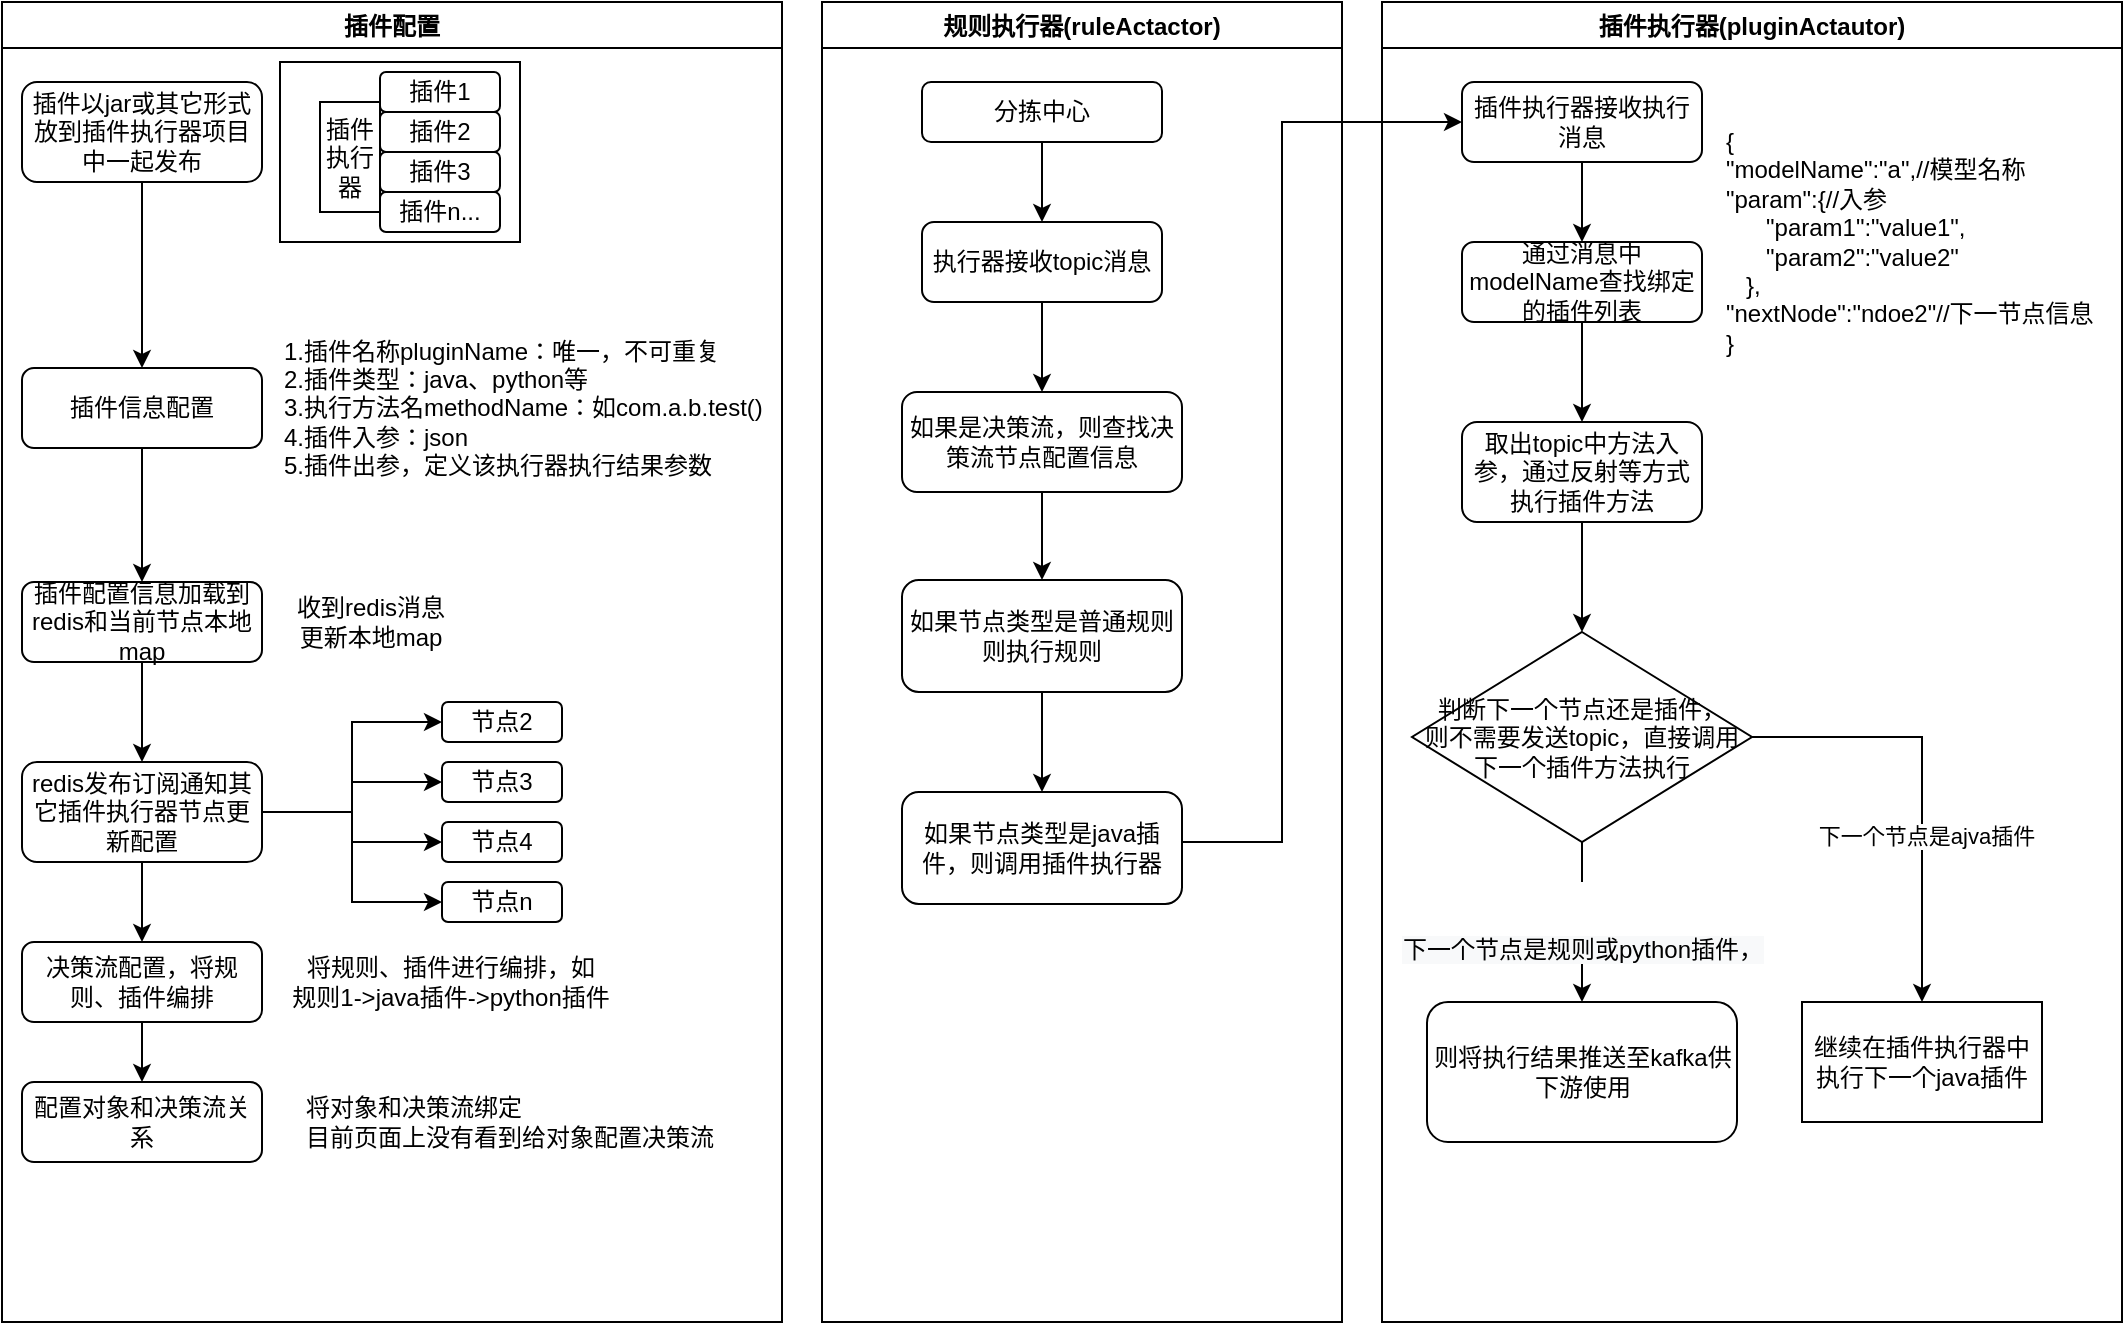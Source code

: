 <mxfile version="20.5.3" type="github">
  <diagram id="C5RBs43oDa-KdzZeNtuy" name="Page-1">
    <mxGraphModel dx="1290" dy="631" grid="1" gridSize="10" guides="1" tooltips="1" connect="1" arrows="1" fold="1" page="1" pageScale="1" pageWidth="827" pageHeight="1169" math="0" shadow="0">
      <root>
        <mxCell id="WIyWlLk6GJQsqaUBKTNV-0" />
        <mxCell id="WIyWlLk6GJQsqaUBKTNV-1" parent="WIyWlLk6GJQsqaUBKTNV-0" />
        <mxCell id="x0HpyWOXIxekMUbFBnDW-0" value="插件执行器(pluginActautor)" style="swimlane;" vertex="1" parent="WIyWlLk6GJQsqaUBKTNV-1">
          <mxGeometry x="720" y="40" width="370" height="660" as="geometry">
            <mxRectangle x="510" y="40" width="80" height="23" as="alternateBounds" />
          </mxGeometry>
        </mxCell>
        <mxCell id="x0HpyWOXIxekMUbFBnDW-1" value="插件执行器接收执行&lt;br&gt;消息" style="rounded=1;whiteSpace=wrap;html=1;fontSize=12;glass=0;strokeWidth=1;shadow=0;" vertex="1" parent="x0HpyWOXIxekMUbFBnDW-0">
          <mxGeometry x="40" y="40" width="120" height="40" as="geometry" />
        </mxCell>
        <mxCell id="x0HpyWOXIxekMUbFBnDW-2" value="&lt;span&gt;通过消息中modelName查找绑定的插件列表&lt;/span&gt;" style="rounded=1;whiteSpace=wrap;html=1;fontSize=12;glass=0;strokeWidth=1;shadow=0;" vertex="1" parent="x0HpyWOXIxekMUbFBnDW-0">
          <mxGeometry x="40" y="120" width="120" height="40" as="geometry" />
        </mxCell>
        <mxCell id="x0HpyWOXIxekMUbFBnDW-3" value="" style="edgeStyle=orthogonalEdgeStyle;rounded=0;orthogonalLoop=1;jettySize=auto;html=1;" edge="1" parent="x0HpyWOXIxekMUbFBnDW-0" source="x0HpyWOXIxekMUbFBnDW-1" target="x0HpyWOXIxekMUbFBnDW-2">
          <mxGeometry relative="1" as="geometry" />
        </mxCell>
        <mxCell id="x0HpyWOXIxekMUbFBnDW-4" value="" style="edgeStyle=orthogonalEdgeStyle;rounded=0;orthogonalLoop=1;jettySize=auto;html=1;entryX=0.5;entryY=0;entryDx=0;entryDy=0;" edge="1" parent="x0HpyWOXIxekMUbFBnDW-0" source="x0HpyWOXIxekMUbFBnDW-5" target="x0HpyWOXIxekMUbFBnDW-10">
          <mxGeometry relative="1" as="geometry">
            <mxPoint x="100" y="297" as="targetPoint" />
          </mxGeometry>
        </mxCell>
        <mxCell id="x0HpyWOXIxekMUbFBnDW-5" value="取出topic中方法入参，通过反射等方式执行插件方法" style="rounded=1;whiteSpace=wrap;html=1;fontSize=12;glass=0;strokeWidth=1;shadow=0;" vertex="1" parent="x0HpyWOXIxekMUbFBnDW-0">
          <mxGeometry x="40" y="210" width="120" height="50" as="geometry" />
        </mxCell>
        <mxCell id="x0HpyWOXIxekMUbFBnDW-6" value="" style="edgeStyle=orthogonalEdgeStyle;rounded=0;orthogonalLoop=1;jettySize=auto;html=1;" edge="1" parent="x0HpyWOXIxekMUbFBnDW-0" source="x0HpyWOXIxekMUbFBnDW-2" target="x0HpyWOXIxekMUbFBnDW-5">
          <mxGeometry relative="1" as="geometry" />
        </mxCell>
        <mxCell id="x0HpyWOXIxekMUbFBnDW-7" value="则将执行结果推送至kafka供下游使用" style="rounded=1;whiteSpace=wrap;html=1;fontSize=12;glass=0;strokeWidth=1;shadow=0;" vertex="1" parent="x0HpyWOXIxekMUbFBnDW-0">
          <mxGeometry x="22.5" y="500" width="155" height="70" as="geometry" />
        </mxCell>
        <mxCell id="x0HpyWOXIxekMUbFBnDW-8" value="&lt;div&gt;{&lt;/div&gt;&lt;div&gt;&lt;span&gt;	&lt;/span&gt;&quot;modelName&quot;:&quot;a&quot;,//模型名称&lt;/div&gt;&lt;div&gt;&lt;span&gt;	&lt;/span&gt;&quot;param&quot;:{//入参&lt;/div&gt;&lt;div&gt;&amp;nbsp; &amp;nbsp; &amp;nbsp; &quot;param1&quot;:&quot;value1&quot;,&lt;/div&gt;&lt;div&gt;&amp;nbsp; &amp;nbsp; &amp;nbsp; &quot;param2&quot;:&quot;value2&quot;&lt;/div&gt;&lt;div&gt;&amp;nbsp; &amp;nbsp;},&lt;/div&gt;&lt;div&gt;&quot;nextNode&quot;:&quot;ndoe2&quot;//下一节点信息&lt;/div&gt;&lt;div&gt;}&lt;/div&gt;" style="text;html=1;resizable=0;autosize=1;align=left;verticalAlign=middle;points=[];fillColor=none;strokeColor=none;rounded=0;" vertex="1" parent="x0HpyWOXIxekMUbFBnDW-0">
          <mxGeometry x="170" y="60" width="200" height="120" as="geometry" />
        </mxCell>
        <mxCell id="x0HpyWOXIxekMUbFBnDW-9" value="&lt;br&gt;&lt;br&gt;&lt;span style=&quot;color: rgb(0 , 0 , 0) ; font-family: &amp;#34;helvetica&amp;#34; ; font-size: 12px ; font-style: normal ; font-weight: 400 ; letter-spacing: normal ; text-align: center ; text-indent: 0px ; text-transform: none ; word-spacing: 0px ; background-color: rgb(248 , 249 , 250) ; display: inline ; float: none&quot;&gt;下一个节点是规则或python插件，&lt;/span&gt;&lt;br&gt;" style="edgeStyle=orthogonalEdgeStyle;rounded=0;orthogonalLoop=1;jettySize=auto;html=1;" edge="1" parent="x0HpyWOXIxekMUbFBnDW-0" source="x0HpyWOXIxekMUbFBnDW-10" target="x0HpyWOXIxekMUbFBnDW-7">
          <mxGeometry relative="1" as="geometry">
            <Array as="points">
              <mxPoint x="100" y="450" />
              <mxPoint x="100" y="450" />
            </Array>
          </mxGeometry>
        </mxCell>
        <mxCell id="x0HpyWOXIxekMUbFBnDW-10" value="判断下一个节点还是插件，&lt;br&gt;则不需要发送topic，直接调用&lt;br&gt;下一个插件方法执行" style="rhombus;whiteSpace=wrap;html=1;" vertex="1" parent="x0HpyWOXIxekMUbFBnDW-0">
          <mxGeometry x="15" y="315" width="170" height="105" as="geometry" />
        </mxCell>
        <mxCell id="x0HpyWOXIxekMUbFBnDW-11" value="继续在插件执行器中执行下一个java插件" style="whiteSpace=wrap;html=1;" vertex="1" parent="x0HpyWOXIxekMUbFBnDW-0">
          <mxGeometry x="210" y="500" width="120" height="60" as="geometry" />
        </mxCell>
        <mxCell id="x0HpyWOXIxekMUbFBnDW-12" value="" style="edgeStyle=orthogonalEdgeStyle;rounded=0;orthogonalLoop=1;jettySize=auto;html=1;" edge="1" parent="x0HpyWOXIxekMUbFBnDW-0" source="x0HpyWOXIxekMUbFBnDW-10" target="x0HpyWOXIxekMUbFBnDW-11">
          <mxGeometry relative="1" as="geometry" />
        </mxCell>
        <mxCell id="x0HpyWOXIxekMUbFBnDW-13" value="下一个节点是ajva插件" style="edgeLabel;html=1;align=center;verticalAlign=middle;resizable=0;points=[];" vertex="1" connectable="0" parent="x0HpyWOXIxekMUbFBnDW-12">
          <mxGeometry x="0.233" y="2" relative="1" as="geometry">
            <mxPoint as="offset" />
          </mxGeometry>
        </mxCell>
        <mxCell id="x0HpyWOXIxekMUbFBnDW-14" value="插件配置" style="swimlane;" vertex="1" parent="WIyWlLk6GJQsqaUBKTNV-1">
          <mxGeometry x="30" y="40" width="390" height="660" as="geometry" />
        </mxCell>
        <mxCell id="x0HpyWOXIxekMUbFBnDW-15" value="" style="rounded=0;whiteSpace=wrap;html=1;" vertex="1" parent="x0HpyWOXIxekMUbFBnDW-14">
          <mxGeometry x="139" y="30" width="120" height="90" as="geometry" />
        </mxCell>
        <mxCell id="x0HpyWOXIxekMUbFBnDW-16" value="" style="edgeStyle=orthogonalEdgeStyle;rounded=0;orthogonalLoop=1;jettySize=auto;html=1;entryX=0.5;entryY=0;entryDx=0;entryDy=0;" edge="1" parent="x0HpyWOXIxekMUbFBnDW-14" source="x0HpyWOXIxekMUbFBnDW-17" target="x0HpyWOXIxekMUbFBnDW-20">
          <mxGeometry relative="1" as="geometry" />
        </mxCell>
        <mxCell id="x0HpyWOXIxekMUbFBnDW-17" value="插件信息配置" style="rounded=1;whiteSpace=wrap;html=1;fontSize=12;glass=0;strokeWidth=1;shadow=0;" vertex="1" parent="x0HpyWOXIxekMUbFBnDW-14">
          <mxGeometry x="10" y="183" width="120" height="40" as="geometry" />
        </mxCell>
        <mxCell id="x0HpyWOXIxekMUbFBnDW-18" value="1.插件名称pluginName：唯一，不可重复&lt;br&gt;2.插件类型：java、python等&lt;br&gt;3.执行方法名methodName：如com.a.b.test()&lt;br&gt;&lt;div&gt;&lt;span&gt;4.插件入参：json&lt;/span&gt;&lt;/div&gt;&lt;div&gt;&lt;span&gt;5.插件出参，定义该执行器执行结果参数&lt;/span&gt;&lt;/div&gt;" style="text;html=1;resizable=0;autosize=1;align=left;verticalAlign=middle;points=[];fillColor=none;strokeColor=none;rounded=0;" vertex="1" parent="x0HpyWOXIxekMUbFBnDW-14">
          <mxGeometry x="139" y="163" width="250" height="80" as="geometry" />
        </mxCell>
        <mxCell id="x0HpyWOXIxekMUbFBnDW-19" value="" style="edgeStyle=orthogonalEdgeStyle;rounded=0;orthogonalLoop=1;jettySize=auto;html=1;" edge="1" parent="x0HpyWOXIxekMUbFBnDW-14" source="x0HpyWOXIxekMUbFBnDW-20" target="x0HpyWOXIxekMUbFBnDW-22">
          <mxGeometry relative="1" as="geometry" />
        </mxCell>
        <mxCell id="x0HpyWOXIxekMUbFBnDW-20" value="插件配置信息加载到redis和当前节点本地map" style="rounded=1;whiteSpace=wrap;html=1;fontSize=12;glass=0;strokeWidth=1;shadow=0;" vertex="1" parent="x0HpyWOXIxekMUbFBnDW-14">
          <mxGeometry x="10" y="290" width="120" height="40" as="geometry" />
        </mxCell>
        <mxCell id="x0HpyWOXIxekMUbFBnDW-21" style="edgeStyle=orthogonalEdgeStyle;rounded=0;orthogonalLoop=1;jettySize=auto;html=1;entryX=0.5;entryY=0;entryDx=0;entryDy=0;" edge="1" parent="x0HpyWOXIxekMUbFBnDW-14" source="x0HpyWOXIxekMUbFBnDW-22" target="x0HpyWOXIxekMUbFBnDW-24">
          <mxGeometry relative="1" as="geometry" />
        </mxCell>
        <mxCell id="x0HpyWOXIxekMUbFBnDW-22" value="redis发布订阅通知其它插件执行器节点更新配置" style="rounded=1;whiteSpace=wrap;html=1;fontSize=12;glass=0;strokeWidth=1;shadow=0;" vertex="1" parent="x0HpyWOXIxekMUbFBnDW-14">
          <mxGeometry x="10" y="380" width="120" height="50" as="geometry" />
        </mxCell>
        <mxCell id="x0HpyWOXIxekMUbFBnDW-23" value="" style="edgeStyle=orthogonalEdgeStyle;rounded=0;orthogonalLoop=1;jettySize=auto;html=1;" edge="1" parent="x0HpyWOXIxekMUbFBnDW-14" source="x0HpyWOXIxekMUbFBnDW-24" target="x0HpyWOXIxekMUbFBnDW-42">
          <mxGeometry relative="1" as="geometry" />
        </mxCell>
        <mxCell id="x0HpyWOXIxekMUbFBnDW-24" value="决策流配置，将规则、插件编排" style="rounded=1;whiteSpace=wrap;html=1;fontSize=12;glass=0;strokeWidth=1;shadow=0;" vertex="1" parent="x0HpyWOXIxekMUbFBnDW-14">
          <mxGeometry x="10" y="470" width="120" height="40" as="geometry" />
        </mxCell>
        <mxCell id="x0HpyWOXIxekMUbFBnDW-25" value="节点2" style="rounded=1;whiteSpace=wrap;html=1;fontSize=12;glass=0;strokeWidth=1;shadow=0;" vertex="1" parent="x0HpyWOXIxekMUbFBnDW-14">
          <mxGeometry x="220" y="350" width="60" height="20" as="geometry" />
        </mxCell>
        <mxCell id="x0HpyWOXIxekMUbFBnDW-26" style="edgeStyle=orthogonalEdgeStyle;rounded=0;orthogonalLoop=1;jettySize=auto;html=1;exitX=1;exitY=0.5;exitDx=0;exitDy=0;entryX=0;entryY=0.5;entryDx=0;entryDy=0;" edge="1" parent="x0HpyWOXIxekMUbFBnDW-14" source="x0HpyWOXIxekMUbFBnDW-22" target="x0HpyWOXIxekMUbFBnDW-25">
          <mxGeometry relative="1" as="geometry" />
        </mxCell>
        <mxCell id="x0HpyWOXIxekMUbFBnDW-27" value="节点3" style="rounded=1;whiteSpace=wrap;html=1;fontSize=12;glass=0;strokeWidth=1;shadow=0;" vertex="1" parent="x0HpyWOXIxekMUbFBnDW-14">
          <mxGeometry x="220" y="380" width="60" height="20" as="geometry" />
        </mxCell>
        <mxCell id="x0HpyWOXIxekMUbFBnDW-28" style="edgeStyle=orthogonalEdgeStyle;rounded=0;orthogonalLoop=1;jettySize=auto;html=1;entryX=0;entryY=0.5;entryDx=0;entryDy=0;" edge="1" parent="x0HpyWOXIxekMUbFBnDW-14" source="x0HpyWOXIxekMUbFBnDW-22" target="x0HpyWOXIxekMUbFBnDW-27">
          <mxGeometry relative="1" as="geometry" />
        </mxCell>
        <mxCell id="x0HpyWOXIxekMUbFBnDW-29" value="节点4" style="rounded=1;whiteSpace=wrap;html=1;fontSize=12;glass=0;strokeWidth=1;shadow=0;" vertex="1" parent="x0HpyWOXIxekMUbFBnDW-14">
          <mxGeometry x="220" y="410" width="60" height="20" as="geometry" />
        </mxCell>
        <mxCell id="x0HpyWOXIxekMUbFBnDW-30" style="edgeStyle=orthogonalEdgeStyle;rounded=0;orthogonalLoop=1;jettySize=auto;html=1;entryX=0;entryY=0.5;entryDx=0;entryDy=0;" edge="1" parent="x0HpyWOXIxekMUbFBnDW-14" source="x0HpyWOXIxekMUbFBnDW-22" target="x0HpyWOXIxekMUbFBnDW-29">
          <mxGeometry relative="1" as="geometry" />
        </mxCell>
        <mxCell id="x0HpyWOXIxekMUbFBnDW-31" value="节点n" style="rounded=1;whiteSpace=wrap;html=1;fontSize=12;glass=0;strokeWidth=1;shadow=0;" vertex="1" parent="x0HpyWOXIxekMUbFBnDW-14">
          <mxGeometry x="220" y="440" width="60" height="20" as="geometry" />
        </mxCell>
        <mxCell id="x0HpyWOXIxekMUbFBnDW-32" style="edgeStyle=orthogonalEdgeStyle;rounded=0;orthogonalLoop=1;jettySize=auto;html=1;entryX=0;entryY=0.5;entryDx=0;entryDy=0;" edge="1" parent="x0HpyWOXIxekMUbFBnDW-14" source="x0HpyWOXIxekMUbFBnDW-22" target="x0HpyWOXIxekMUbFBnDW-31">
          <mxGeometry relative="1" as="geometry" />
        </mxCell>
        <mxCell id="x0HpyWOXIxekMUbFBnDW-33" value="收到redis消息&lt;br&gt;更新本地map" style="text;html=1;resizable=0;autosize=1;align=center;verticalAlign=middle;points=[];fillColor=none;strokeColor=none;rounded=0;" vertex="1" parent="x0HpyWOXIxekMUbFBnDW-14">
          <mxGeometry x="139" y="295" width="90" height="30" as="geometry" />
        </mxCell>
        <mxCell id="x0HpyWOXIxekMUbFBnDW-34" value="" style="edgeStyle=orthogonalEdgeStyle;rounded=0;orthogonalLoop=1;jettySize=auto;html=1;" edge="1" parent="x0HpyWOXIxekMUbFBnDW-14" source="x0HpyWOXIxekMUbFBnDW-35" target="x0HpyWOXIxekMUbFBnDW-17">
          <mxGeometry relative="1" as="geometry" />
        </mxCell>
        <mxCell id="x0HpyWOXIxekMUbFBnDW-35" value="插件以jar或其它形式放到插件执行器项目中一起发布" style="rounded=1;whiteSpace=wrap;html=1;fontSize=12;glass=0;strokeWidth=1;shadow=0;" vertex="1" parent="x0HpyWOXIxekMUbFBnDW-14">
          <mxGeometry x="10" y="40" width="120" height="50" as="geometry" />
        </mxCell>
        <mxCell id="x0HpyWOXIxekMUbFBnDW-36" value="插件1" style="rounded=1;whiteSpace=wrap;html=1;fontSize=12;glass=0;strokeWidth=1;shadow=0;" vertex="1" parent="x0HpyWOXIxekMUbFBnDW-14">
          <mxGeometry x="189" y="35" width="60" height="20" as="geometry" />
        </mxCell>
        <mxCell id="x0HpyWOXIxekMUbFBnDW-37" value="插件2" style="rounded=1;whiteSpace=wrap;html=1;fontSize=12;glass=0;strokeWidth=1;shadow=0;" vertex="1" parent="x0HpyWOXIxekMUbFBnDW-14">
          <mxGeometry x="189" y="55" width="60" height="20" as="geometry" />
        </mxCell>
        <mxCell id="x0HpyWOXIxekMUbFBnDW-38" value="插件3" style="rounded=1;whiteSpace=wrap;html=1;fontSize=12;glass=0;strokeWidth=1;shadow=0;" vertex="1" parent="x0HpyWOXIxekMUbFBnDW-14">
          <mxGeometry x="189" y="75" width="60" height="20" as="geometry" />
        </mxCell>
        <mxCell id="x0HpyWOXIxekMUbFBnDW-39" value="插件n..." style="rounded=1;whiteSpace=wrap;html=1;fontSize=12;glass=0;strokeWidth=1;shadow=0;" vertex="1" parent="x0HpyWOXIxekMUbFBnDW-14">
          <mxGeometry x="189" y="95" width="60" height="20" as="geometry" />
        </mxCell>
        <mxCell id="x0HpyWOXIxekMUbFBnDW-40" value="插件执行器" style="rounded=0;whiteSpace=wrap;html=1;" vertex="1" parent="x0HpyWOXIxekMUbFBnDW-14">
          <mxGeometry x="159" y="50" width="30" height="55" as="geometry" />
        </mxCell>
        <mxCell id="x0HpyWOXIxekMUbFBnDW-41" value="将对象和决策流绑定&lt;br&gt;目前页面上没有看到给对象配置决策流" style="text;html=1;resizable=0;autosize=1;align=left;verticalAlign=middle;points=[];fillColor=none;strokeColor=none;rounded=0;" vertex="1" parent="x0HpyWOXIxekMUbFBnDW-14">
          <mxGeometry x="150" y="545" width="220" height="30" as="geometry" />
        </mxCell>
        <mxCell id="x0HpyWOXIxekMUbFBnDW-42" value="配置对象和决策流关系" style="rounded=1;whiteSpace=wrap;html=1;fontSize=12;glass=0;strokeWidth=1;shadow=0;" vertex="1" parent="x0HpyWOXIxekMUbFBnDW-14">
          <mxGeometry x="10" y="540" width="120" height="40" as="geometry" />
        </mxCell>
        <mxCell id="x0HpyWOXIxekMUbFBnDW-43" value="将规则、插件进行编排，如&lt;br&gt;规则1-&amp;gt;java插件-&amp;gt;python插件" style="text;html=1;resizable=0;autosize=1;align=center;verticalAlign=middle;points=[];fillColor=none;strokeColor=none;rounded=0;" vertex="1" parent="x0HpyWOXIxekMUbFBnDW-14">
          <mxGeometry x="139" y="475" width="170" height="30" as="geometry" />
        </mxCell>
        <mxCell id="x0HpyWOXIxekMUbFBnDW-44" value="规则执行器(ruleActactor)" style="swimlane;" vertex="1" parent="WIyWlLk6GJQsqaUBKTNV-1">
          <mxGeometry x="440" y="40" width="260" height="660" as="geometry" />
        </mxCell>
        <mxCell id="x0HpyWOXIxekMUbFBnDW-45" value="" style="edgeStyle=orthogonalEdgeStyle;rounded=0;orthogonalLoop=1;jettySize=auto;html=1;" edge="1" parent="x0HpyWOXIxekMUbFBnDW-44" source="x0HpyWOXIxekMUbFBnDW-46" target="x0HpyWOXIxekMUbFBnDW-48">
          <mxGeometry relative="1" as="geometry" />
        </mxCell>
        <mxCell id="x0HpyWOXIxekMUbFBnDW-46" value="执行器接收topic消息" style="rounded=1;whiteSpace=wrap;html=1;fontSize=12;glass=0;strokeWidth=1;shadow=0;" vertex="1" parent="x0HpyWOXIxekMUbFBnDW-44">
          <mxGeometry x="50" y="110" width="120" height="40" as="geometry" />
        </mxCell>
        <mxCell id="x0HpyWOXIxekMUbFBnDW-47" value="" style="edgeStyle=orthogonalEdgeStyle;rounded=0;orthogonalLoop=1;jettySize=auto;html=1;" edge="1" parent="x0HpyWOXIxekMUbFBnDW-44" source="x0HpyWOXIxekMUbFBnDW-48" target="x0HpyWOXIxekMUbFBnDW-50">
          <mxGeometry relative="1" as="geometry" />
        </mxCell>
        <mxCell id="x0HpyWOXIxekMUbFBnDW-48" value="如果是决策流，则查找决策流节点配置信息" style="whiteSpace=wrap;html=1;rounded=1;glass=0;strokeWidth=1;shadow=0;" vertex="1" parent="x0HpyWOXIxekMUbFBnDW-44">
          <mxGeometry x="40" y="195" width="140" height="50" as="geometry" />
        </mxCell>
        <mxCell id="x0HpyWOXIxekMUbFBnDW-49" value="" style="edgeStyle=orthogonalEdgeStyle;rounded=0;orthogonalLoop=1;jettySize=auto;html=1;" edge="1" parent="x0HpyWOXIxekMUbFBnDW-44" source="x0HpyWOXIxekMUbFBnDW-50" target="x0HpyWOXIxekMUbFBnDW-51">
          <mxGeometry relative="1" as="geometry" />
        </mxCell>
        <mxCell id="x0HpyWOXIxekMUbFBnDW-50" value="如果节点类型是普通规则则执行规则" style="rounded=1;whiteSpace=wrap;html=1;glass=0;strokeWidth=1;shadow=0;" vertex="1" parent="x0HpyWOXIxekMUbFBnDW-44">
          <mxGeometry x="40" y="289" width="140" height="56" as="geometry" />
        </mxCell>
        <mxCell id="x0HpyWOXIxekMUbFBnDW-51" value="如果节点类型是java插件，则调用插件执行器" style="rounded=1;whiteSpace=wrap;html=1;glass=0;strokeWidth=1;shadow=0;" vertex="1" parent="x0HpyWOXIxekMUbFBnDW-44">
          <mxGeometry x="40" y="395" width="140" height="56" as="geometry" />
        </mxCell>
        <mxCell id="x0HpyWOXIxekMUbFBnDW-52" value="" style="edgeStyle=orthogonalEdgeStyle;rounded=0;orthogonalLoop=1;jettySize=auto;html=1;" edge="1" parent="x0HpyWOXIxekMUbFBnDW-44" source="x0HpyWOXIxekMUbFBnDW-53">
          <mxGeometry relative="1" as="geometry">
            <mxPoint x="110" y="110" as="targetPoint" />
          </mxGeometry>
        </mxCell>
        <mxCell id="x0HpyWOXIxekMUbFBnDW-53" value="分拣中心" style="rounded=1;whiteSpace=wrap;html=1;fontSize=12;glass=0;strokeWidth=1;shadow=0;" vertex="1" parent="x0HpyWOXIxekMUbFBnDW-44">
          <mxGeometry x="50" y="40" width="120" height="30" as="geometry" />
        </mxCell>
        <mxCell id="x0HpyWOXIxekMUbFBnDW-54" style="edgeStyle=orthogonalEdgeStyle;rounded=0;orthogonalLoop=1;jettySize=auto;html=1;entryX=0;entryY=0.5;entryDx=0;entryDy=0;exitX=1;exitY=0.5;exitDx=0;exitDy=0;" edge="1" parent="WIyWlLk6GJQsqaUBKTNV-1" source="x0HpyWOXIxekMUbFBnDW-51" target="x0HpyWOXIxekMUbFBnDW-1">
          <mxGeometry relative="1" as="geometry">
            <Array as="points">
              <mxPoint x="620" y="460" />
              <mxPoint x="670" y="460" />
              <mxPoint x="670" y="100" />
            </Array>
          </mxGeometry>
        </mxCell>
      </root>
    </mxGraphModel>
  </diagram>
</mxfile>
